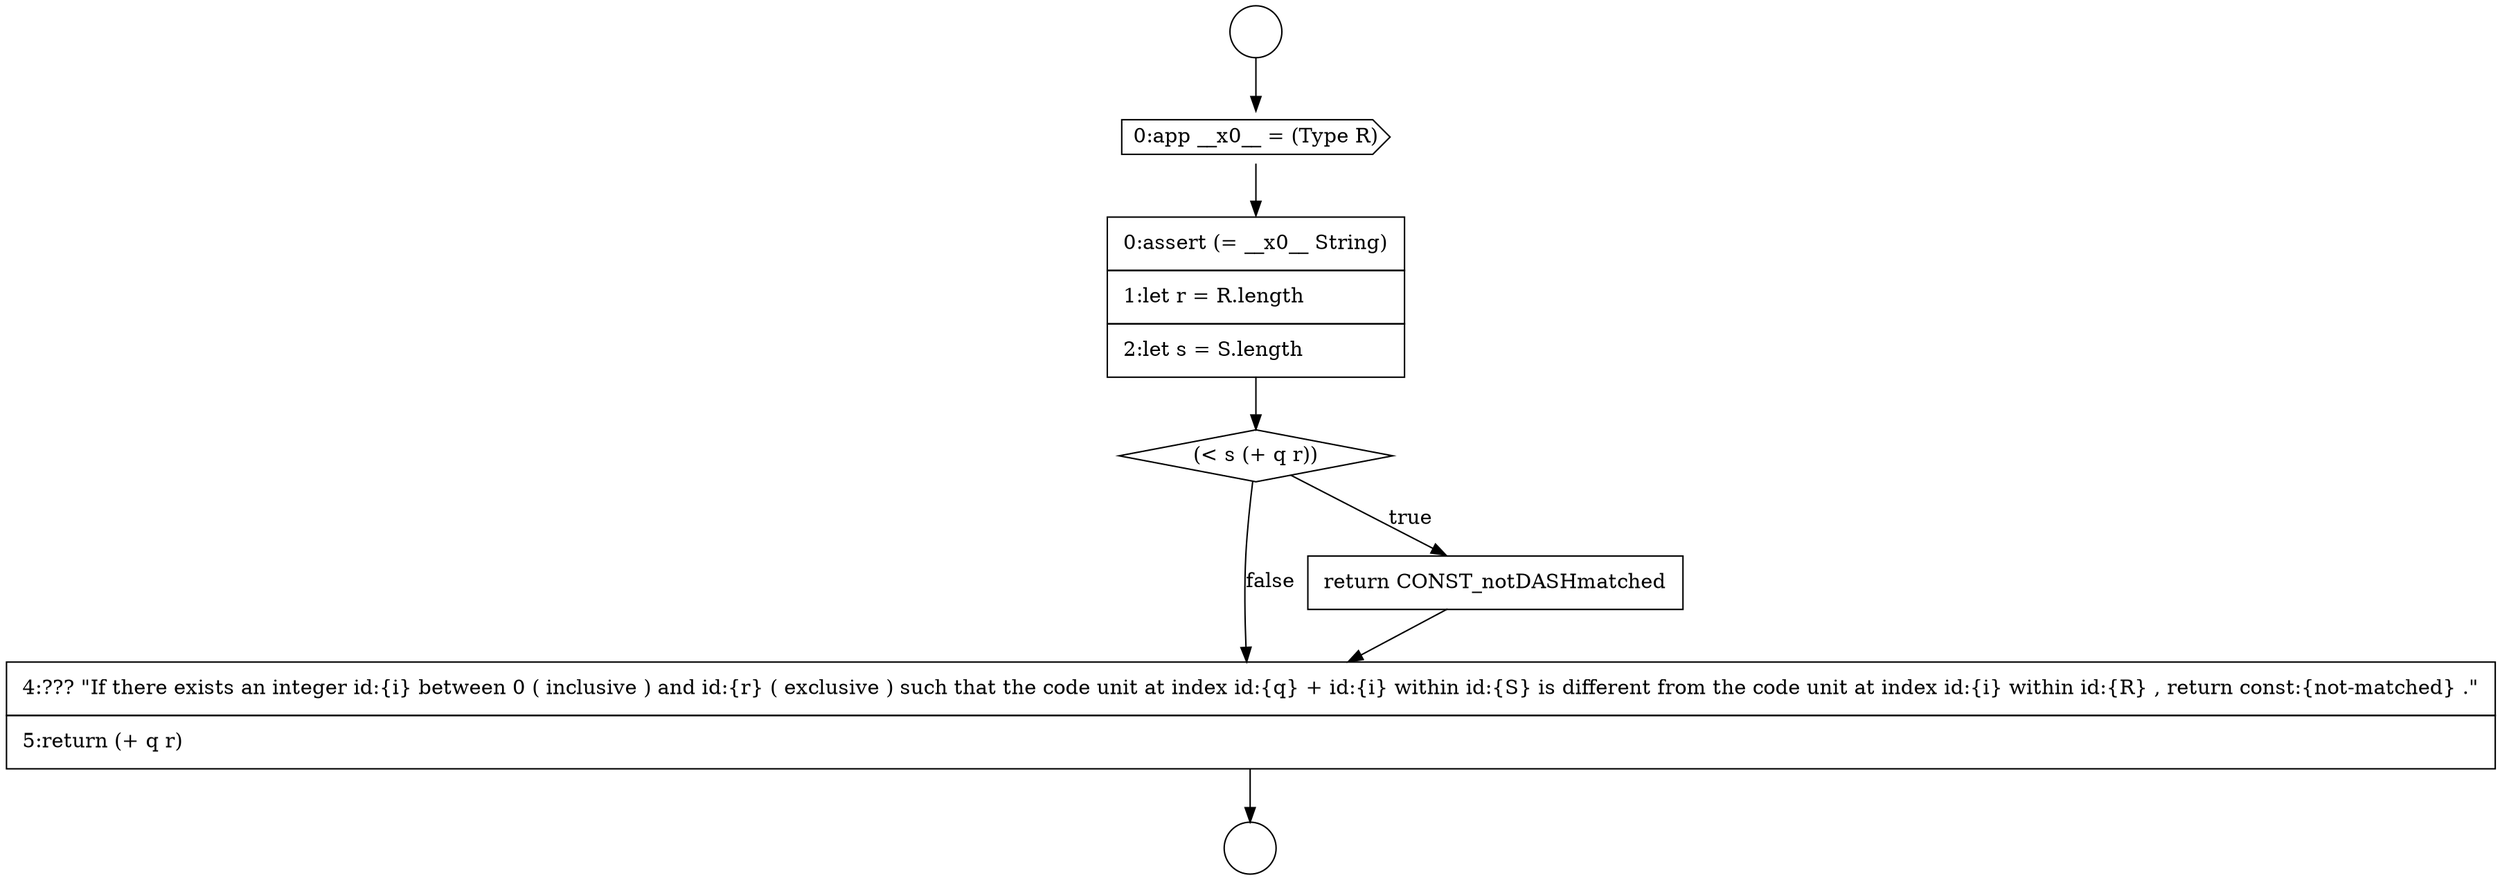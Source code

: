 digraph {
  node14358 [shape=none, margin=0, label=<<font color="black">
    <table border="0" cellborder="1" cellspacing="0" cellpadding="10">
      <tr><td align="left">0:assert (= __x0__ String)</td></tr>
      <tr><td align="left">1:let r = R.length</td></tr>
      <tr><td align="left">2:let s = S.length</td></tr>
    </table>
  </font>> color="black" fillcolor="white" style=filled]
  node14361 [shape=none, margin=0, label=<<font color="black">
    <table border="0" cellborder="1" cellspacing="0" cellpadding="10">
      <tr><td align="left">4:??? &quot;If there exists an integer id:{i} between 0 ( inclusive ) and id:{r} ( exclusive ) such that the code unit at index id:{q} + id:{i} within id:{S} is different from the code unit at index id:{i} within id:{R} , return const:{not-matched} .&quot;</td></tr>
      <tr><td align="left">5:return (+ q r)</td></tr>
    </table>
  </font>> color="black" fillcolor="white" style=filled]
  node14357 [shape=cds, label=<<font color="black">0:app __x0__ = (Type R)</font>> color="black" fillcolor="white" style=filled]
  node14360 [shape=none, margin=0, label=<<font color="black">
    <table border="0" cellborder="1" cellspacing="0" cellpadding="10">
      <tr><td align="left">return CONST_notDASHmatched</td></tr>
    </table>
  </font>> color="black" fillcolor="white" style=filled]
  node14356 [shape=circle label=" " color="black" fillcolor="white" style=filled]
  node14359 [shape=diamond, label=<<font color="black">(&lt; s (+ q r))</font>> color="black" fillcolor="white" style=filled]
  node14355 [shape=circle label=" " color="black" fillcolor="white" style=filled]
  node14358 -> node14359 [ color="black"]
  node14361 -> node14356 [ color="black"]
  node14355 -> node14357 [ color="black"]
  node14360 -> node14361 [ color="black"]
  node14357 -> node14358 [ color="black"]
  node14359 -> node14360 [label=<<font color="black">true</font>> color="black"]
  node14359 -> node14361 [label=<<font color="black">false</font>> color="black"]
}
